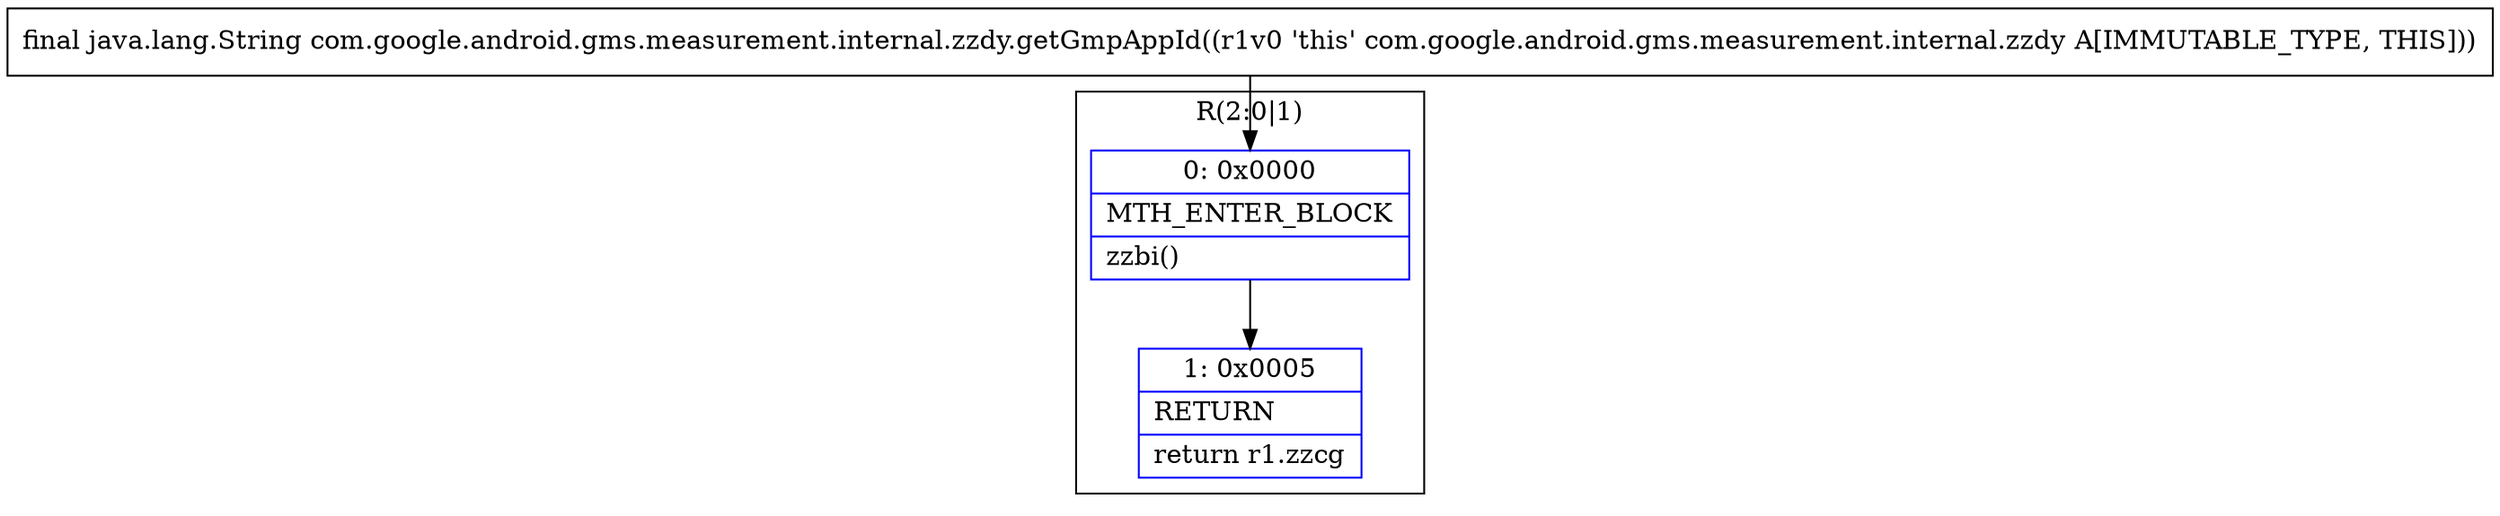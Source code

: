 digraph "CFG forcom.google.android.gms.measurement.internal.zzdy.getGmpAppId()Ljava\/lang\/String;" {
subgraph cluster_Region_1931204847 {
label = "R(2:0|1)";
node [shape=record,color=blue];
Node_0 [shape=record,label="{0\:\ 0x0000|MTH_ENTER_BLOCK\l|zzbi()\l}"];
Node_1 [shape=record,label="{1\:\ 0x0005|RETURN\l|return r1.zzcg\l}"];
}
MethodNode[shape=record,label="{final java.lang.String com.google.android.gms.measurement.internal.zzdy.getGmpAppId((r1v0 'this' com.google.android.gms.measurement.internal.zzdy A[IMMUTABLE_TYPE, THIS])) }"];
MethodNode -> Node_0;
Node_0 -> Node_1;
}

